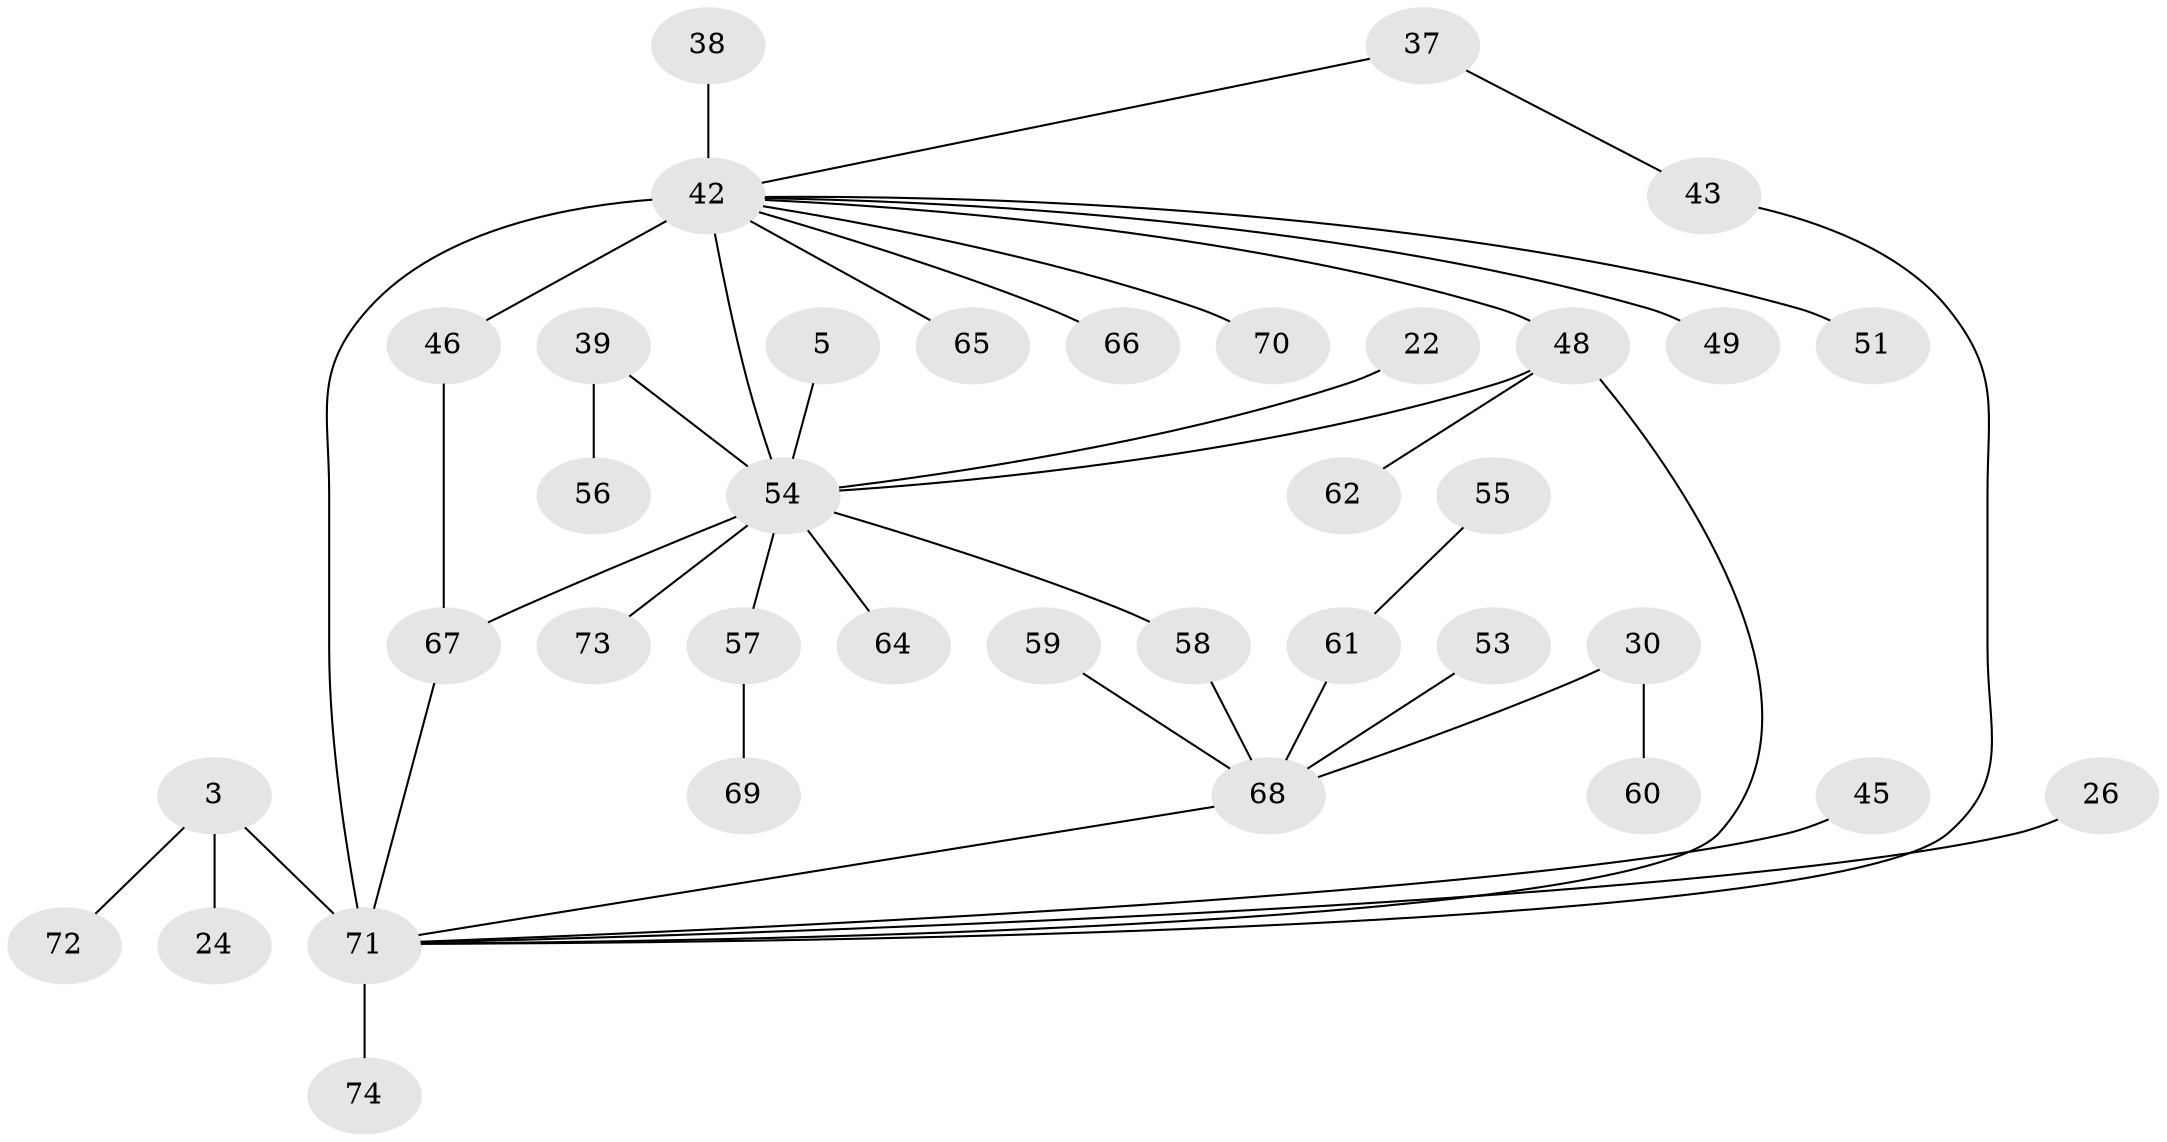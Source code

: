 // original degree distribution, {6: 0.05405405405405406, 5: 0.06756756756756757, 9: 0.013513513513513514, 1: 0.32432432432432434, 3: 0.14864864864864866, 7: 0.013513513513513514, 2: 0.33783783783783783, 4: 0.04054054054054054}
// Generated by graph-tools (version 1.1) at 2025/42/03/09/25 04:42:49]
// undirected, 37 vertices, 42 edges
graph export_dot {
graph [start="1"]
  node [color=gray90,style=filled];
  3;
  5;
  22;
  24;
  26;
  30;
  37;
  38;
  39;
  42 [super="+1+20+27+31+15+23"];
  43;
  45;
  46 [super="+8+28"];
  48 [super="+44+33"];
  49 [super="+11"];
  51;
  53 [super="+47"];
  54 [super="+25+4"];
  55;
  56;
  57;
  58;
  59;
  60;
  61 [super="+40"];
  62;
  64 [super="+19"];
  65;
  66 [super="+29"];
  67 [super="+50"];
  68 [super="+7+35+41"];
  69;
  70;
  71 [super="+6+21+52+63+34"];
  72;
  73;
  74;
  3 -- 24;
  3 -- 72;
  3 -- 71 [weight=3];
  5 -- 54;
  22 -- 54;
  26 -- 71;
  30 -- 60;
  30 -- 68;
  37 -- 43;
  37 -- 42;
  38 -- 42;
  39 -- 56;
  39 -- 54;
  42 -- 71 [weight=5];
  42 -- 46 [weight=3];
  42 -- 51;
  42 -- 65;
  42 -- 70;
  42 -- 48 [weight=2];
  42 -- 54 [weight=2];
  42 -- 49;
  42 -- 66;
  43 -- 71;
  45 -- 71;
  46 -- 67;
  48 -- 71;
  48 -- 62;
  48 -- 54 [weight=2];
  53 -- 68 [weight=2];
  54 -- 57;
  54 -- 58;
  54 -- 73;
  54 -- 67;
  54 -- 64;
  55 -- 61;
  57 -- 69;
  58 -- 68;
  59 -- 68;
  61 -- 68;
  67 -- 71;
  68 -- 71 [weight=2];
  71 -- 74;
}
